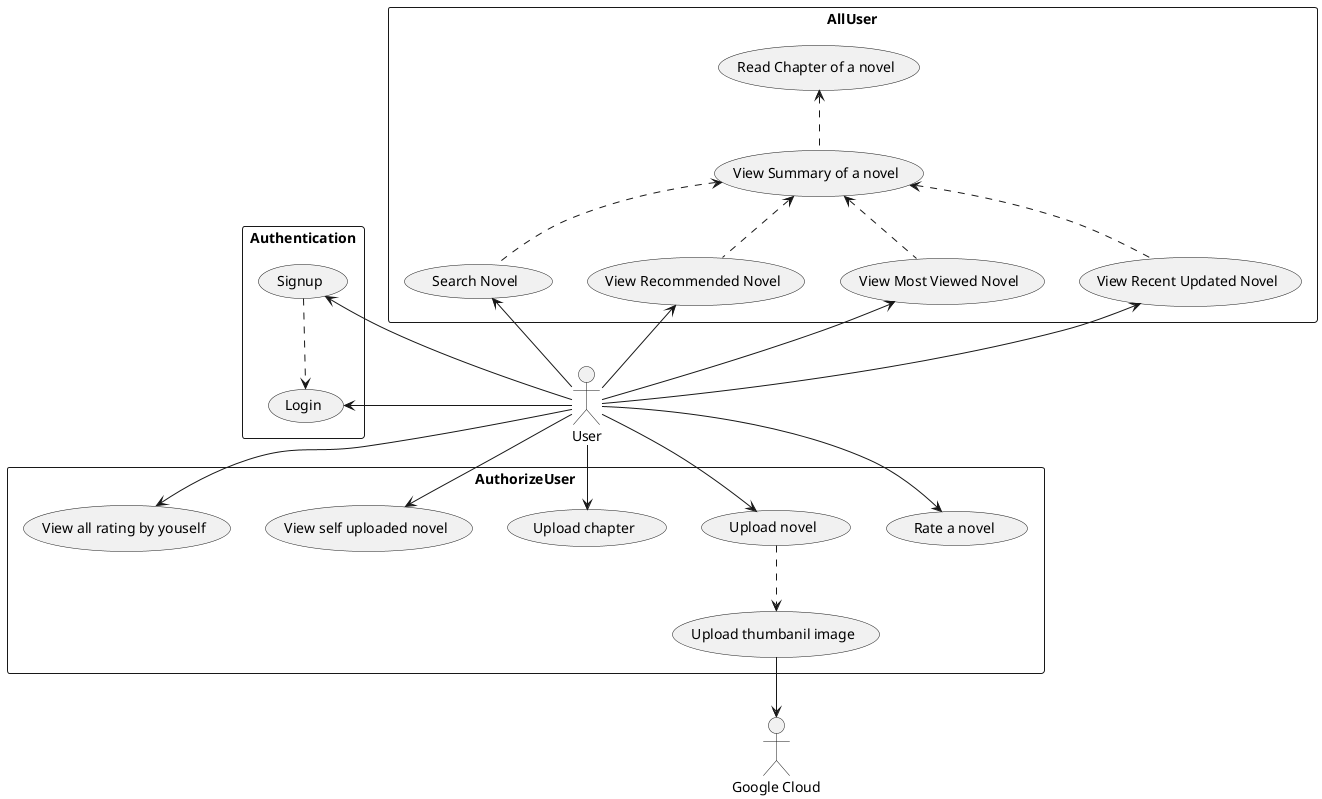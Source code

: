 @startuml use-case

actor :User: as a1
actor :Google Cloud: as a2

rectangle Authentication {
    usecase uc1 as "Login"
    usecase uc2 as "Signup"
}

rectangle AllUser {
    usecase uc3 as "View Recent Updated Novel"
    usecase uc4 as "View Most Viewed Novel"
    usecase uc5 as "View Recommended Novel"
    usecase uc6 as "Search Novel"
    usecase uc7 as "View Summary of a novel"
    usecase uc8 as "Read Chapter of a novel"
}

rectangle AuthorizeUser {
    usecase uc9 as "Rate a novel"
    usecase uc10 as "Upload novel"
    usecase uc11 as "Upload chapter"
    usecase uc12 as "View self uploaded novel"
    usecase uc13 as "View all rating by youself"
    usecase uc14 as "Upload thumbanil image"
}

a1 -left-> uc2
a1 -left-> uc1
uc2 ..> uc1
a1 -up-> uc3
a1 -up-> uc4
a1 -up-> uc5
a1 -up-> uc6
uc3 .up.> uc7
uc4 .up.> uc7
uc5 .up.> uc7
uc6 .up.> uc7
uc7 .up.> uc8
a1 --> uc9
a1 --> uc10
a1 --> uc11
a1 --> uc12
a1 --> uc13
uc10 ..> uc14
uc14 --> a2

@enduml
